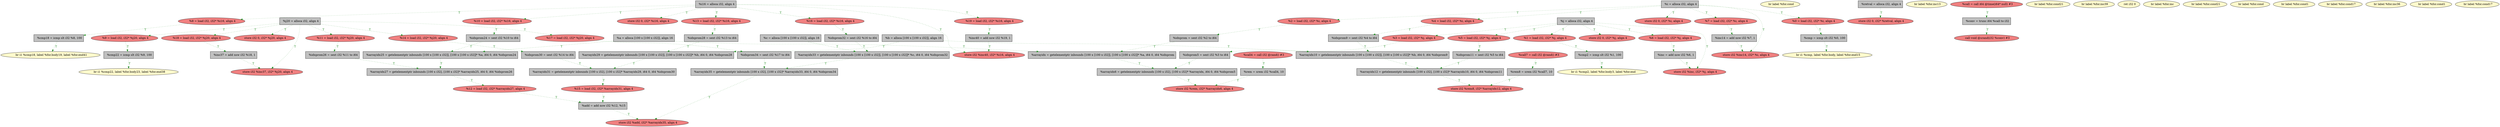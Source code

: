 
digraph G {


node107 [fillcolor=grey,label="  %idxprom32 = sext i32 %16 to i64",shape=rectangle,style=filled ]
node106 [fillcolor=lemonchiffon,label="  br label %for.cond",shape=ellipse,style=filled ]
node105 [fillcolor=grey,label="  %add = add nsw i32 %12, %15",shape=rectangle,style=filled ]
node103 [fillcolor=grey,label="  %idxprom30 = sext i32 %14 to i64",shape=rectangle,style=filled ]
node101 [fillcolor=grey,label="  %retval = alloca i32, align 4",shape=rectangle,style=filled ]
node100 [fillcolor=grey,label="  %arrayidx29 = getelementptr inbounds [100 x [100 x i32]], [100 x [100 x i32]]* %b, i64 0, i64 %idxprom28",shape=rectangle,style=filled ]
node97 [fillcolor=grey,label="  %inc40 = add nsw i32 %19, 1",shape=rectangle,style=filled ]
node99 [fillcolor=grey,label="  %idxprom28 = sext i32 %13 to i64",shape=rectangle,style=filled ]
node96 [fillcolor=grey,label="  %idxprom26 = sext i32 %11 to i64",shape=rectangle,style=filled ]
node95 [fillcolor=lightcoral,label="  store i32 %inc37, i32* %j20, align 4",shape=ellipse,style=filled ]
node93 [fillcolor=lightcoral,label="  %10 = load i32, i32* %i16, align 4",shape=ellipse,style=filled ]
node46 [fillcolor=lemonchiffon,label="  br i1 %cmp, label %for.body, label %for.end15",shape=ellipse,style=filled ]
node34 [fillcolor=lightcoral,label="  %call7 = call i32 @rand() #3",shape=ellipse,style=filled ]
node56 [fillcolor=grey,label="  %idxprom34 = sext i32 %17 to i64",shape=rectangle,style=filled ]
node42 [fillcolor=grey,label="  %c = alloca [100 x [100 x i32]], align 16",shape=rectangle,style=filled ]
node32 [fillcolor=grey,label="  %i16 = alloca i32, align 4",shape=rectangle,style=filled ]
node68 [fillcolor=lightcoral,label="  %0 = load i32, i32* %i, align 4",shape=ellipse,style=filled ]
node38 [fillcolor=lightcoral,label="  %call4 = call i32 @rand() #3",shape=ellipse,style=filled ]
node33 [fillcolor=lightcoral,label="  %3 = load i32, i32* %j, align 4",shape=ellipse,style=filled ]
node102 [fillcolor=lemonchiffon,label="  br label %for.inc13",shape=ellipse,style=filled ]
node53 [fillcolor=grey,label="  %idxprom24 = sext i32 %10 to i64",shape=rectangle,style=filled ]
node43 [fillcolor=grey,label="  %arrayidx10 = getelementptr inbounds [100 x [100 x i32]], [100 x [100 x i32]]* %b, i64 0, i64 %idxprom9",shape=rectangle,style=filled ]
node40 [fillcolor=grey,label="  %j20 = alloca i32, align 4",shape=rectangle,style=filled ]
node41 [fillcolor=lightcoral,label="  call void @srand(i32 %conv) #3",shape=ellipse,style=filled ]
node62 [fillcolor=grey,label="  %arrayidx6 = getelementptr inbounds [100 x i32], [100 x i32]* %arrayidx, i64 0, i64 %idxprom5",shape=rectangle,style=filled ]
node50 [fillcolor=lightcoral,label="  store i32 %add, i32* %arrayidx35, align 4",shape=ellipse,style=filled ]
node22 [fillcolor=grey,label="  %arrayidx35 = getelementptr inbounds [100 x i32], [100 x i32]* %arrayidx33, i64 0, i64 %idxprom34",shape=rectangle,style=filled ]
node57 [fillcolor=lightcoral,label="  %9 = load i32, i32* %j20, align 4",shape=ellipse,style=filled ]
node24 [fillcolor=lightcoral,label="  store i32 %rem, i32* %arrayidx6, align 4",shape=ellipse,style=filled ]
node18 [fillcolor=lemonchiffon,label="  br label %for.cond21",shape=ellipse,style=filled ]
node39 [fillcolor=grey,label="  %arrayidx = getelementptr inbounds [100 x [100 x i32]], [100 x [100 x i32]]* %a, i64 0, i64 %idxprom",shape=rectangle,style=filled ]
node45 [fillcolor=lightcoral,label="  store i32 %inc, i32* %j, align 4",shape=ellipse,style=filled ]
node31 [fillcolor=grey,label="  %arrayidx25 = getelementptr inbounds [100 x [100 x i32]], [100 x [100 x i32]]* %a, i64 0, i64 %idxprom24",shape=rectangle,style=filled ]
node17 [fillcolor=lemonchiffon,label="  br label %for.inc39",shape=ellipse,style=filled ]
node104 [fillcolor=lightcoral,label="  %15 = load i32, i32* %arrayidx31, align 4",shape=ellipse,style=filled ]
node72 [fillcolor=grey,label="  %idxprom11 = sext i32 %5 to i64",shape=rectangle,style=filled ]
node92 [fillcolor=lightcoral,label="  %16 = load i32, i32* %i16, align 4",shape=ellipse,style=filled ]
node70 [fillcolor=lightcoral,label="  %5 = load i32, i32* %j, align 4",shape=ellipse,style=filled ]
node36 [fillcolor=grey,label="  %arrayidx27 = getelementptr inbounds [100 x i32], [100 x i32]* %arrayidx25, i64 0, i64 %idxprom26",shape=rectangle,style=filled ]
node52 [fillcolor=lightcoral,label="  store i32 0, i32* %retval, align 4",shape=ellipse,style=filled ]
node20 [fillcolor=lightcoral,label="  %17 = load i32, i32* %j20, align 4",shape=ellipse,style=filled ]
node26 [fillcolor=lightcoral,label="  %19 = load i32, i32* %i16, align 4",shape=ellipse,style=filled ]
node29 [fillcolor=lightcoral,label="  %8 = load i32, i32* %i16, align 4",shape=ellipse,style=filled ]
node35 [fillcolor=lightcoral,label="  %6 = load i32, i32* %j, align 4",shape=ellipse,style=filled ]
node49 [fillcolor=grey,label="  %inc = add nsw i32 %6, 1",shape=rectangle,style=filled ]
node64 [fillcolor=lemonchiffon,label="  br i1 %cmp22, label %for.body23, label %for.end38",shape=ellipse,style=filled ]
node73 [fillcolor=lightcoral,label="  %call = call i64 @time(i64* null) #3",shape=ellipse,style=filled ]
node89 [fillcolor=grey,label="  %inc37 = add nsw i32 %18, 1",shape=rectangle,style=filled ]
node15 [fillcolor=lemonchiffon,label="  ret i32 0",shape=ellipse,style=filled ]
node16 [fillcolor=lightcoral,label="  store i32 %inc40, i32* %i16, align 4",shape=ellipse,style=filled ]
node27 [fillcolor=lightcoral,label="  %4 = load i32, i32* %i, align 4",shape=ellipse,style=filled ]
node28 [fillcolor=lemonchiffon,label="  br label %for.inc",shape=ellipse,style=filled ]
node30 [fillcolor=lightcoral,label="  %11 = load i32, i32* %j20, align 4",shape=ellipse,style=filled ]
node37 [fillcolor=lightcoral,label="  %1 = load i32, i32* %j, align 4",shape=ellipse,style=filled ]
node51 [fillcolor=lemonchiffon,label="  br i1 %cmp2, label %for.body3, label %for.end",shape=ellipse,style=filled ]
node47 [fillcolor=grey,label="  %j = alloca i32, align 4",shape=rectangle,style=filled ]
node91 [fillcolor=lemonchiffon,label="  br label %for.cond21",shape=ellipse,style=filled ]
node85 [fillcolor=lightcoral,label="  %14 = load i32, i32* %j20, align 4",shape=ellipse,style=filled ]
node55 [fillcolor=grey,label="  %arrayidx33 = getelementptr inbounds [100 x [100 x i32]], [100 x [100 x i32]]* %c, i64 0, i64 %idxprom32",shape=rectangle,style=filled ]
node58 [fillcolor=grey,label="  %i = alloca i32, align 4",shape=rectangle,style=filled ]
node59 [fillcolor=grey,label="  %conv = trunc i64 %call to i32",shape=rectangle,style=filled ]
node60 [fillcolor=lightcoral,label="  %2 = load i32, i32* %i, align 4",shape=ellipse,style=filled ]
node19 [fillcolor=lightcoral,label="  %18 = load i32, i32* %j20, align 4",shape=ellipse,style=filled ]
node63 [fillcolor=grey,label="  %idxprom = sext i32 %2 to i64",shape=rectangle,style=filled ]
node76 [fillcolor=grey,label="  %cmp = icmp slt i32 %0, 100",shape=rectangle,style=filled ]
node65 [fillcolor=grey,label="  %b = alloca [100 x [100 x i32]], align 16",shape=rectangle,style=filled ]
node44 [fillcolor=lightcoral,label="  store i32 %rem8, i32* %arrayidx12, align 4",shape=ellipse,style=filled ]
node66 [fillcolor=grey,label="  %a = alloca [100 x [100 x i32]], align 16",shape=rectangle,style=filled ]
node21 [fillcolor=grey,label="  %idxprom9 = sext i32 %4 to i64",shape=rectangle,style=filled ]
node25 [fillcolor=grey,label="  %idxprom5 = sext i32 %3 to i64",shape=rectangle,style=filled ]
node69 [fillcolor=lightcoral,label="  store i32 0, i32* %j, align 4",shape=ellipse,style=filled ]
node94 [fillcolor=lightcoral,label="  %12 = load i32, i32* %arrayidx27, align 4",shape=ellipse,style=filled ]
node81 [fillcolor=lemonchiffon,label="  br label %for.cond",shape=ellipse,style=filled ]
node98 [fillcolor=lightcoral,label="  %13 = load i32, i32* %i16, align 4",shape=ellipse,style=filled ]
node71 [fillcolor=grey,label="  %cmp22 = icmp slt i32 %9, 100",shape=rectangle,style=filled ]
node61 [fillcolor=grey,label="  %cmp2 = icmp slt i32 %1, 100",shape=rectangle,style=filled ]
node74 [fillcolor=grey,label="  %arrayidx12 = getelementptr inbounds [100 x i32], [100 x i32]* %arrayidx10, i64 0, i64 %idxprom11",shape=rectangle,style=filled ]
node75 [fillcolor=lemonchiffon,label="  br label %for.cond1",shape=ellipse,style=filled ]
node86 [fillcolor=lemonchiffon,label="  br i1 %cmp18, label %for.body19, label %for.end41",shape=ellipse,style=filled ]
node90 [fillcolor=lightcoral,label="  store i32 0, i32* %j20, align 4",shape=ellipse,style=filled ]
node77 [fillcolor=grey,label="  %cmp18 = icmp slt i32 %8, 100",shape=rectangle,style=filled ]
node78 [fillcolor=lightcoral,label="  %7 = load i32, i32* %i, align 4",shape=ellipse,style=filled ]
node54 [fillcolor=grey,label="  %rem = srem i32 %call4, 10",shape=rectangle,style=filled ]
node79 [fillcolor=grey,label="  %inc14 = add nsw i32 %7, 1",shape=rectangle,style=filled ]
node67 [fillcolor=lemonchiffon,label="  br label %for.cond17",shape=ellipse,style=filled ]
node80 [fillcolor=lightcoral,label="  store i32 %inc14, i32* %i, align 4",shape=ellipse,style=filled ]
node82 [fillcolor=lightcoral,label="  store i32 0, i32* %i, align 4",shape=ellipse,style=filled ]
node23 [fillcolor=grey,label="  %rem8 = srem i32 %call7, 10",shape=rectangle,style=filled ]
node83 [fillcolor=lightcoral,label="  store i32 0, i32* %i16, align 4",shape=ellipse,style=filled ]
node84 [fillcolor=lemonchiffon,label="  br label %for.inc36",shape=ellipse,style=filled ]
node87 [fillcolor=lemonchiffon,label="  br label %for.cond1",shape=ellipse,style=filled ]
node48 [fillcolor=lemonchiffon,label="  br label %for.cond17",shape=ellipse,style=filled ]
node88 [fillcolor=grey,label="  %arrayidx31 = getelementptr inbounds [100 x i32], [100 x i32]* %arrayidx29, i64 0, i64 %idxprom30",shape=rectangle,style=filled ]

node88->node104 [style=dotted,color=forestgreen,label="T",fontcolor=forestgreen ]
node96->node36 [style=dotted,color=forestgreen,label="T",fontcolor=forestgreen ]
node56->node22 [style=dotted,color=forestgreen,label="T",fontcolor=forestgreen ]
node57->node71 [style=dotted,color=forestgreen,label="T",fontcolor=forestgreen ]
node58->node60 [style=dotted,color=forestgreen,label="T",fontcolor=forestgreen ]
node105->node50 [style=dotted,color=forestgreen,label="T",fontcolor=forestgreen ]
node70->node72 [style=dotted,color=forestgreen,label="T",fontcolor=forestgreen ]
node79->node80 [style=dotted,color=forestgreen,label="T",fontcolor=forestgreen ]
node47->node45 [style=dotted,color=forestgreen,label="T",fontcolor=forestgreen ]
node49->node45 [style=dotted,color=forestgreen,label="T",fontcolor=forestgreen ]
node78->node79 [style=dotted,color=forestgreen,label="T",fontcolor=forestgreen ]
node32->node98 [style=dotted,color=forestgreen,label="T",fontcolor=forestgreen ]
node35->node49 [style=dotted,color=forestgreen,label="T",fontcolor=forestgreen ]
node47->node33 [style=dotted,color=forestgreen,label="T",fontcolor=forestgreen ]
node61->node51 [style=dotted,color=forestgreen,label="T",fontcolor=forestgreen ]
node77->node86 [style=dotted,color=forestgreen,label="T",fontcolor=forestgreen ]
node94->node105 [style=dotted,color=forestgreen,label="T",fontcolor=forestgreen ]
node65->node100 [style=dotted,color=forestgreen,label="T",fontcolor=forestgreen ]
node101->node52 [style=dotted,color=forestgreen,label="T",fontcolor=forestgreen ]
node27->node21 [style=dotted,color=forestgreen,label="T",fontcolor=forestgreen ]
node29->node77 [style=dotted,color=forestgreen,label="T",fontcolor=forestgreen ]
node32->node93 [style=dotted,color=forestgreen,label="T",fontcolor=forestgreen ]
node47->node35 [style=dotted,color=forestgreen,label="T",fontcolor=forestgreen ]
node32->node26 [style=dotted,color=forestgreen,label="T",fontcolor=forestgreen ]
node21->node43 [style=dotted,color=forestgreen,label="T",fontcolor=forestgreen ]
node32->node29 [style=dotted,color=forestgreen,label="T",fontcolor=forestgreen ]
node59->node41 [style=dotted,color=forestgreen,label="T",fontcolor=forestgreen ]
node40->node30 [style=dotted,color=forestgreen,label="T",fontcolor=forestgreen ]
node58->node78 [style=dotted,color=forestgreen,label="T",fontcolor=forestgreen ]
node42->node55 [style=dotted,color=forestgreen,label="T",fontcolor=forestgreen ]
node76->node46 [style=dotted,color=forestgreen,label="T",fontcolor=forestgreen ]
node100->node88 [style=dotted,color=forestgreen,label="T",fontcolor=forestgreen ]
node40->node95 [style=dotted,color=forestgreen,label="T",fontcolor=forestgreen ]
node32->node83 [style=dotted,color=forestgreen,label="T",fontcolor=forestgreen ]
node66->node31 [style=dotted,color=forestgreen,label="T",fontcolor=forestgreen ]
node107->node55 [style=dotted,color=forestgreen,label="T",fontcolor=forestgreen ]
node40->node19 [style=dotted,color=forestgreen,label="T",fontcolor=forestgreen ]
node19->node89 [style=dotted,color=forestgreen,label="T",fontcolor=forestgreen ]
node20->node56 [style=dotted,color=forestgreen,label="T",fontcolor=forestgreen ]
node93->node53 [style=dotted,color=forestgreen,label="T",fontcolor=forestgreen ]
node58->node82 [style=dotted,color=forestgreen,label="T",fontcolor=forestgreen ]
node92->node107 [style=dotted,color=forestgreen,label="T",fontcolor=forestgreen ]
node71->node64 [style=dotted,color=forestgreen,label="T",fontcolor=forestgreen ]
node55->node22 [style=dotted,color=forestgreen,label="T",fontcolor=forestgreen ]
node65->node43 [style=dotted,color=forestgreen,label="T",fontcolor=forestgreen ]
node73->node59 [style=dotted,color=forestgreen,label="T",fontcolor=forestgreen ]
node37->node61 [style=dotted,color=forestgreen,label="T",fontcolor=forestgreen ]
node40->node90 [style=dotted,color=forestgreen,label="T",fontcolor=forestgreen ]
node40->node57 [style=dotted,color=forestgreen,label="T",fontcolor=forestgreen ]
node62->node24 [style=dotted,color=forestgreen,label="T",fontcolor=forestgreen ]
node39->node62 [style=dotted,color=forestgreen,label="T",fontcolor=forestgreen ]
node47->node37 [style=dotted,color=forestgreen,label="T",fontcolor=forestgreen ]
node31->node36 [style=dotted,color=forestgreen,label="T",fontcolor=forestgreen ]
node97->node16 [style=dotted,color=forestgreen,label="T",fontcolor=forestgreen ]
node22->node50 [style=dotted,color=forestgreen,label="T",fontcolor=forestgreen ]
node58->node27 [style=dotted,color=forestgreen,label="T",fontcolor=forestgreen ]
node36->node94 [style=dotted,color=forestgreen,label="T",fontcolor=forestgreen ]
node104->node105 [style=dotted,color=forestgreen,label="T",fontcolor=forestgreen ]
node85->node103 [style=dotted,color=forestgreen,label="T",fontcolor=forestgreen ]
node58->node80 [style=dotted,color=forestgreen,label="T",fontcolor=forestgreen ]
node26->node97 [style=dotted,color=forestgreen,label="T",fontcolor=forestgreen ]
node32->node92 [style=dotted,color=forestgreen,label="T",fontcolor=forestgreen ]
node32->node16 [style=dotted,color=forestgreen,label="T",fontcolor=forestgreen ]
node72->node74 [style=dotted,color=forestgreen,label="T",fontcolor=forestgreen ]
node66->node39 [style=dotted,color=forestgreen,label="T",fontcolor=forestgreen ]
node58->node68 [style=dotted,color=forestgreen,label="T",fontcolor=forestgreen ]
node47->node70 [style=dotted,color=forestgreen,label="T",fontcolor=forestgreen ]
node54->node24 [style=dotted,color=forestgreen,label="T",fontcolor=forestgreen ]
node89->node95 [style=dotted,color=forestgreen,label="T",fontcolor=forestgreen ]
node98->node99 [style=dotted,color=forestgreen,label="T",fontcolor=forestgreen ]
node38->node54 [style=dotted,color=forestgreen,label="T",fontcolor=forestgreen ]
node103->node88 [style=dotted,color=forestgreen,label="T",fontcolor=forestgreen ]
node43->node74 [style=dotted,color=forestgreen,label="T",fontcolor=forestgreen ]
node68->node76 [style=dotted,color=forestgreen,label="T",fontcolor=forestgreen ]
node40->node20 [style=dotted,color=forestgreen,label="T",fontcolor=forestgreen ]
node33->node25 [style=dotted,color=forestgreen,label="T",fontcolor=forestgreen ]
node60->node63 [style=dotted,color=forestgreen,label="T",fontcolor=forestgreen ]
node53->node31 [style=dotted,color=forestgreen,label="T",fontcolor=forestgreen ]
node63->node39 [style=dotted,color=forestgreen,label="T",fontcolor=forestgreen ]
node30->node96 [style=dotted,color=forestgreen,label="T",fontcolor=forestgreen ]
node25->node62 [style=dotted,color=forestgreen,label="T",fontcolor=forestgreen ]
node40->node85 [style=dotted,color=forestgreen,label="T",fontcolor=forestgreen ]
node34->node23 [style=dotted,color=forestgreen,label="T",fontcolor=forestgreen ]
node23->node44 [style=dotted,color=forestgreen,label="T",fontcolor=forestgreen ]
node47->node69 [style=dotted,color=forestgreen,label="T",fontcolor=forestgreen ]
node99->node100 [style=dotted,color=forestgreen,label="T",fontcolor=forestgreen ]
node74->node44 [style=dotted,color=forestgreen,label="T",fontcolor=forestgreen ]


}

